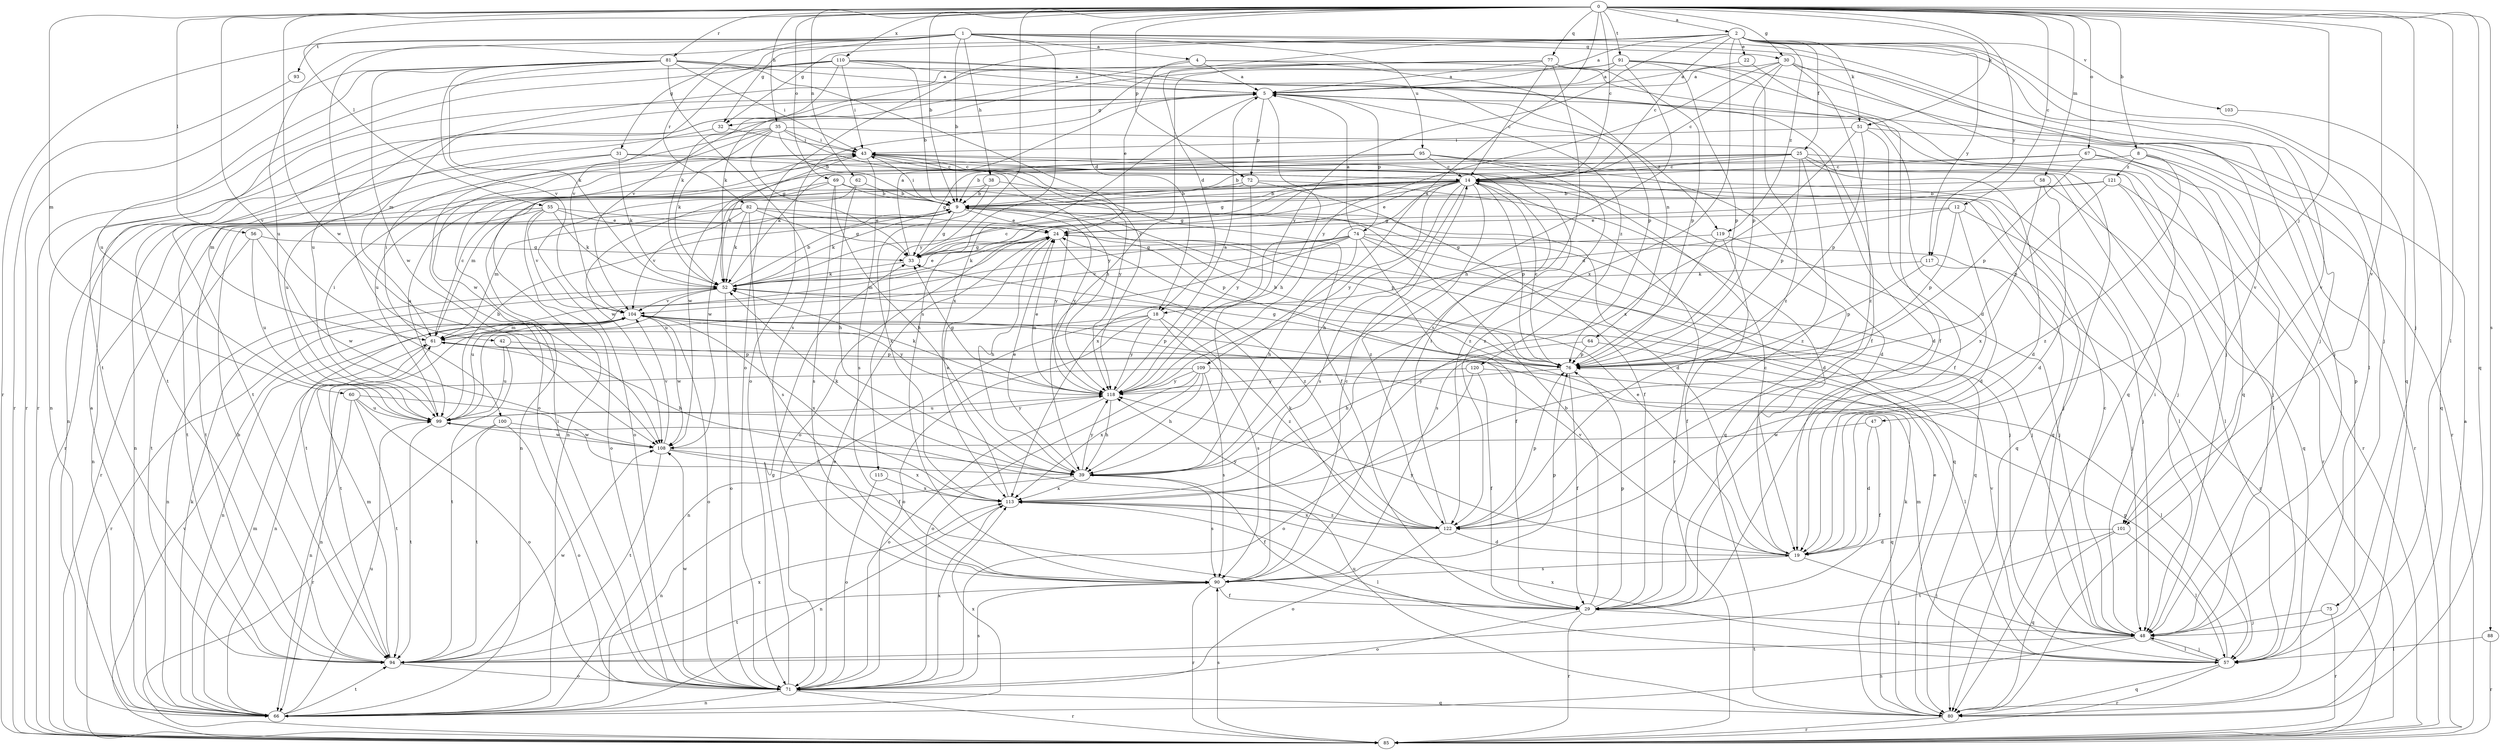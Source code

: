 strict digraph  {
0;
1;
2;
4;
5;
8;
9;
12;
14;
18;
19;
22;
24;
25;
29;
30;
31;
32;
33;
35;
38;
39;
42;
43;
47;
48;
51;
52;
55;
56;
57;
58;
60;
61;
62;
64;
66;
67;
69;
71;
72;
74;
75;
76;
77;
80;
81;
82;
85;
88;
90;
91;
93;
94;
95;
99;
100;
101;
103;
104;
108;
109;
110;
113;
115;
117;
118;
119;
120;
121;
122;
0 -> 2  [label=a];
0 -> 8  [label=b];
0 -> 9  [label=b];
0 -> 12  [label=c];
0 -> 14  [label=c];
0 -> 18  [label=d];
0 -> 30  [label=g];
0 -> 35  [label=h];
0 -> 47  [label=j];
0 -> 48  [label=j];
0 -> 51  [label=k];
0 -> 55  [label=l];
0 -> 56  [label=l];
0 -> 57  [label=l];
0 -> 58  [label=m];
0 -> 60  [label=m];
0 -> 62  [label=n];
0 -> 67  [label=o];
0 -> 69  [label=o];
0 -> 72  [label=p];
0 -> 77  [label=q];
0 -> 80  [label=q];
0 -> 81  [label=r];
0 -> 88  [label=s];
0 -> 91  [label=t];
0 -> 100  [label=v];
0 -> 101  [label=v];
0 -> 108  [label=w];
0 -> 109  [label=x];
0 -> 110  [label=x];
0 -> 115  [label=y];
0 -> 117  [label=y];
1 -> 4  [label=a];
1 -> 9  [label=b];
1 -> 30  [label=g];
1 -> 31  [label=g];
1 -> 32  [label=g];
1 -> 38  [label=h];
1 -> 48  [label=j];
1 -> 82  [label=r];
1 -> 85  [label=r];
1 -> 90  [label=s];
1 -> 93  [label=t];
1 -> 95  [label=u];
1 -> 99  [label=u];
1 -> 101  [label=v];
2 -> 5  [label=a];
2 -> 14  [label=c];
2 -> 18  [label=d];
2 -> 22  [label=e];
2 -> 25  [label=f];
2 -> 32  [label=g];
2 -> 42  [label=i];
2 -> 48  [label=j];
2 -> 51  [label=k];
2 -> 71  [label=o];
2 -> 80  [label=q];
2 -> 101  [label=v];
2 -> 103  [label=v];
2 -> 113  [label=x];
2 -> 117  [label=y];
2 -> 118  [label=y];
2 -> 119  [label=z];
4 -> 5  [label=a];
4 -> 24  [label=e];
4 -> 52  [label=k];
4 -> 64  [label=n];
4 -> 80  [label=q];
5 -> 32  [label=g];
5 -> 39  [label=h];
5 -> 66  [label=n];
5 -> 72  [label=p];
5 -> 74  [label=p];
5 -> 94  [label=t];
5 -> 113  [label=x];
5 -> 119  [label=z];
5 -> 120  [label=z];
8 -> 33  [label=g];
8 -> 75  [label=p];
8 -> 85  [label=r];
8 -> 121  [label=z];
8 -> 122  [label=z];
9 -> 24  [label=e];
9 -> 33  [label=g];
9 -> 43  [label=i];
9 -> 52  [label=k];
9 -> 76  [label=p];
9 -> 80  [label=q];
9 -> 94  [label=t];
9 -> 118  [label=y];
12 -> 18  [label=d];
12 -> 19  [label=d];
12 -> 24  [label=e];
12 -> 48  [label=j];
12 -> 76  [label=p];
14 -> 9  [label=b];
14 -> 24  [label=e];
14 -> 33  [label=g];
14 -> 39  [label=h];
14 -> 48  [label=j];
14 -> 57  [label=l];
14 -> 61  [label=m];
14 -> 71  [label=o];
14 -> 76  [label=p];
14 -> 85  [label=r];
14 -> 90  [label=s];
14 -> 108  [label=w];
14 -> 113  [label=x];
14 -> 118  [label=y];
14 -> 122  [label=z];
18 -> 61  [label=m];
18 -> 66  [label=n];
18 -> 71  [label=o];
18 -> 90  [label=s];
18 -> 118  [label=y];
18 -> 122  [label=z];
19 -> 14  [label=c];
19 -> 24  [label=e];
19 -> 48  [label=j];
19 -> 90  [label=s];
19 -> 104  [label=v];
19 -> 118  [label=y];
22 -> 5  [label=a];
22 -> 29  [label=f];
24 -> 33  [label=g];
24 -> 39  [label=h];
24 -> 48  [label=j];
24 -> 52  [label=k];
24 -> 61  [label=m];
24 -> 122  [label=z];
25 -> 9  [label=b];
25 -> 14  [label=c];
25 -> 19  [label=d];
25 -> 52  [label=k];
25 -> 57  [label=l];
25 -> 76  [label=p];
25 -> 80  [label=q];
25 -> 108  [label=w];
25 -> 122  [label=z];
29 -> 9  [label=b];
29 -> 48  [label=j];
29 -> 71  [label=o];
29 -> 76  [label=p];
29 -> 85  [label=r];
30 -> 5  [label=a];
30 -> 14  [label=c];
30 -> 48  [label=j];
30 -> 76  [label=p];
30 -> 80  [label=q];
30 -> 118  [label=y];
30 -> 122  [label=z];
31 -> 14  [label=c];
31 -> 52  [label=k];
31 -> 61  [label=m];
31 -> 80  [label=q];
31 -> 85  [label=r];
32 -> 43  [label=i];
32 -> 94  [label=t];
33 -> 5  [label=a];
33 -> 52  [label=k];
35 -> 9  [label=b];
35 -> 19  [label=d];
35 -> 33  [label=g];
35 -> 43  [label=i];
35 -> 52  [label=k];
35 -> 66  [label=n];
35 -> 71  [label=o];
35 -> 108  [label=w];
35 -> 118  [label=y];
38 -> 9  [label=b];
38 -> 66  [label=n];
38 -> 80  [label=q];
38 -> 113  [label=x];
39 -> 24  [label=e];
39 -> 29  [label=f];
39 -> 52  [label=k];
39 -> 66  [label=n];
39 -> 90  [label=s];
39 -> 113  [label=x];
39 -> 118  [label=y];
42 -> 76  [label=p];
42 -> 94  [label=t];
42 -> 99  [label=u];
43 -> 14  [label=c];
43 -> 29  [label=f];
43 -> 52  [label=k];
43 -> 90  [label=s];
43 -> 99  [label=u];
43 -> 118  [label=y];
43 -> 122  [label=z];
47 -> 19  [label=d];
47 -> 29  [label=f];
47 -> 108  [label=w];
48 -> 14  [label=c];
48 -> 43  [label=i];
48 -> 57  [label=l];
48 -> 66  [label=n];
48 -> 94  [label=t];
51 -> 29  [label=f];
51 -> 43  [label=i];
51 -> 76  [label=p];
51 -> 85  [label=r];
51 -> 113  [label=x];
52 -> 9  [label=b];
52 -> 14  [label=c];
52 -> 24  [label=e];
52 -> 66  [label=n];
52 -> 71  [label=o];
52 -> 99  [label=u];
52 -> 104  [label=v];
55 -> 24  [label=e];
55 -> 52  [label=k];
55 -> 66  [label=n];
55 -> 71  [label=o];
55 -> 76  [label=p];
55 -> 94  [label=t];
55 -> 104  [label=v];
56 -> 33  [label=g];
56 -> 94  [label=t];
56 -> 99  [label=u];
56 -> 108  [label=w];
57 -> 48  [label=j];
57 -> 61  [label=m];
57 -> 76  [label=p];
57 -> 80  [label=q];
57 -> 85  [label=r];
57 -> 104  [label=v];
57 -> 113  [label=x];
58 -> 9  [label=b];
58 -> 19  [label=d];
58 -> 57  [label=l];
58 -> 113  [label=x];
60 -> 29  [label=f];
60 -> 66  [label=n];
60 -> 71  [label=o];
60 -> 94  [label=t];
60 -> 99  [label=u];
61 -> 14  [label=c];
61 -> 39  [label=h];
61 -> 43  [label=i];
61 -> 66  [label=n];
61 -> 76  [label=p];
61 -> 104  [label=v];
62 -> 9  [label=b];
62 -> 39  [label=h];
62 -> 108  [label=w];
64 -> 39  [label=h];
64 -> 57  [label=l];
64 -> 76  [label=p];
66 -> 5  [label=a];
66 -> 52  [label=k];
66 -> 61  [label=m];
66 -> 94  [label=t];
66 -> 99  [label=u];
66 -> 113  [label=x];
67 -> 14  [label=c];
67 -> 48  [label=j];
67 -> 66  [label=n];
67 -> 76  [label=p];
67 -> 85  [label=r];
69 -> 9  [label=b];
69 -> 19  [label=d];
69 -> 39  [label=h];
69 -> 71  [label=o];
69 -> 90  [label=s];
69 -> 99  [label=u];
71 -> 24  [label=e];
71 -> 33  [label=g];
71 -> 43  [label=i];
71 -> 66  [label=n];
71 -> 80  [label=q];
71 -> 85  [label=r];
71 -> 90  [label=s];
71 -> 108  [label=w];
71 -> 113  [label=x];
72 -> 9  [label=b];
72 -> 19  [label=d];
72 -> 29  [label=f];
72 -> 66  [label=n];
72 -> 118  [label=y];
74 -> 5  [label=a];
74 -> 29  [label=f];
74 -> 33  [label=g];
74 -> 39  [label=h];
74 -> 48  [label=j];
74 -> 80  [label=q];
74 -> 85  [label=r];
74 -> 94  [label=t];
74 -> 99  [label=u];
74 -> 104  [label=v];
75 -> 48  [label=j];
75 -> 85  [label=r];
76 -> 9  [label=b];
76 -> 14  [label=c];
76 -> 29  [label=f];
76 -> 33  [label=g];
76 -> 118  [label=y];
77 -> 5  [label=a];
77 -> 14  [label=c];
77 -> 39  [label=h];
77 -> 48  [label=j];
77 -> 71  [label=o];
77 -> 76  [label=p];
77 -> 90  [label=s];
77 -> 99  [label=u];
80 -> 24  [label=e];
80 -> 52  [label=k];
80 -> 85  [label=r];
80 -> 99  [label=u];
81 -> 5  [label=a];
81 -> 19  [label=d];
81 -> 43  [label=i];
81 -> 52  [label=k];
81 -> 85  [label=r];
81 -> 90  [label=s];
81 -> 99  [label=u];
81 -> 104  [label=v];
81 -> 108  [label=w];
81 -> 118  [label=y];
82 -> 24  [label=e];
82 -> 33  [label=g];
82 -> 52  [label=k];
82 -> 61  [label=m];
82 -> 85  [label=r];
82 -> 90  [label=s];
82 -> 104  [label=v];
82 -> 118  [label=y];
85 -> 5  [label=a];
85 -> 90  [label=s];
85 -> 104  [label=v];
88 -> 57  [label=l];
88 -> 85  [label=r];
90 -> 14  [label=c];
90 -> 29  [label=f];
90 -> 76  [label=p];
90 -> 85  [label=r];
90 -> 94  [label=t];
91 -> 5  [label=a];
91 -> 39  [label=h];
91 -> 57  [label=l];
91 -> 61  [label=m];
91 -> 76  [label=p];
91 -> 104  [label=v];
91 -> 122  [label=z];
93 -> 85  [label=r];
94 -> 9  [label=b];
94 -> 61  [label=m];
94 -> 71  [label=o];
94 -> 108  [label=w];
94 -> 113  [label=x];
95 -> 9  [label=b];
95 -> 14  [label=c];
95 -> 19  [label=d];
95 -> 33  [label=g];
95 -> 48  [label=j];
95 -> 99  [label=u];
95 -> 122  [label=z];
99 -> 9  [label=b];
99 -> 43  [label=i];
99 -> 94  [label=t];
99 -> 108  [label=w];
99 -> 118  [label=y];
100 -> 71  [label=o];
100 -> 85  [label=r];
100 -> 94  [label=t];
100 -> 108  [label=w];
101 -> 19  [label=d];
101 -> 57  [label=l];
101 -> 80  [label=q];
101 -> 94  [label=t];
103 -> 80  [label=q];
104 -> 61  [label=m];
104 -> 66  [label=n];
104 -> 71  [label=o];
104 -> 76  [label=p];
104 -> 85  [label=r];
104 -> 94  [label=t];
104 -> 108  [label=w];
104 -> 113  [label=x];
104 -> 118  [label=y];
108 -> 39  [label=h];
108 -> 94  [label=t];
108 -> 104  [label=v];
108 -> 113  [label=x];
109 -> 39  [label=h];
109 -> 66  [label=n];
109 -> 71  [label=o];
109 -> 80  [label=q];
109 -> 90  [label=s];
109 -> 113  [label=x];
109 -> 118  [label=y];
110 -> 5  [label=a];
110 -> 9  [label=b];
110 -> 29  [label=f];
110 -> 43  [label=i];
110 -> 52  [label=k];
110 -> 76  [label=p];
110 -> 85  [label=r];
110 -> 94  [label=t];
110 -> 104  [label=v];
113 -> 24  [label=e];
113 -> 57  [label=l];
113 -> 66  [label=n];
113 -> 122  [label=z];
115 -> 71  [label=o];
115 -> 113  [label=x];
117 -> 48  [label=j];
117 -> 52  [label=k];
117 -> 76  [label=p];
118 -> 5  [label=a];
118 -> 24  [label=e];
118 -> 33  [label=g];
118 -> 39  [label=h];
118 -> 52  [label=k];
118 -> 71  [label=o];
118 -> 99  [label=u];
119 -> 29  [label=f];
119 -> 33  [label=g];
119 -> 48  [label=j];
119 -> 90  [label=s];
120 -> 29  [label=f];
120 -> 57  [label=l];
120 -> 71  [label=o];
120 -> 118  [label=y];
121 -> 9  [label=b];
121 -> 33  [label=g];
121 -> 76  [label=p];
121 -> 80  [label=q];
121 -> 85  [label=r];
122 -> 19  [label=d];
122 -> 43  [label=i];
122 -> 52  [label=k];
122 -> 71  [label=o];
122 -> 76  [label=p];
122 -> 113  [label=x];
122 -> 118  [label=y];
}
